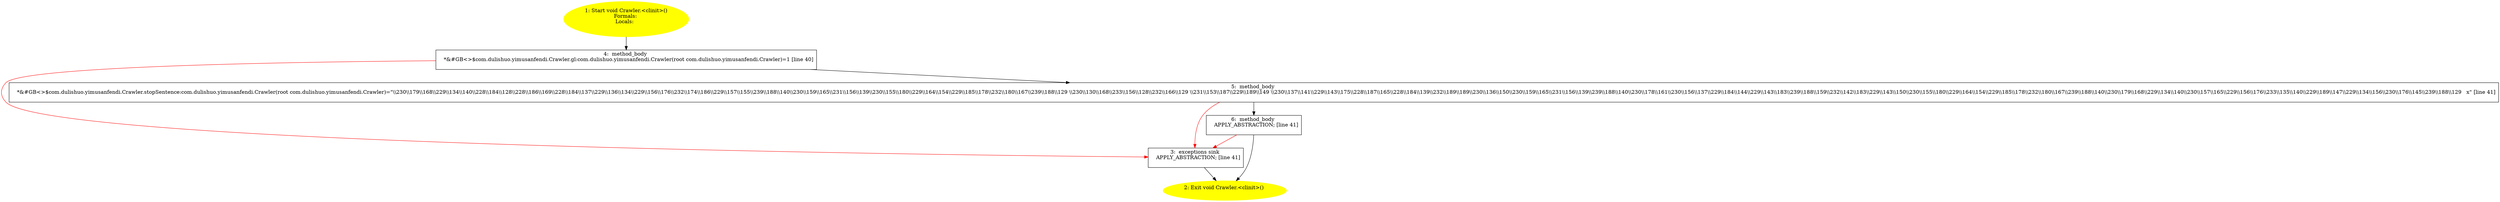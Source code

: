 /* @generated */
digraph cfg {
"com.dulishuo.yimusanfendi.Crawler.<clinit>():void.00a53249d8df3ea75f24107be364894d_1" [label="1: Start void Crawler.<clinit>()\nFormals: \nLocals:  \n  " color=yellow style=filled]
	

	 "com.dulishuo.yimusanfendi.Crawler.<clinit>():void.00a53249d8df3ea75f24107be364894d_1" -> "com.dulishuo.yimusanfendi.Crawler.<clinit>():void.00a53249d8df3ea75f24107be364894d_4" ;
"com.dulishuo.yimusanfendi.Crawler.<clinit>():void.00a53249d8df3ea75f24107be364894d_2" [label="2: Exit void Crawler.<clinit>() \n  " color=yellow style=filled]
	

"com.dulishuo.yimusanfendi.Crawler.<clinit>():void.00a53249d8df3ea75f24107be364894d_3" [label="3:  exceptions sink \n   APPLY_ABSTRACTION; [line 41]\n " shape="box"]
	

	 "com.dulishuo.yimusanfendi.Crawler.<clinit>():void.00a53249d8df3ea75f24107be364894d_3" -> "com.dulishuo.yimusanfendi.Crawler.<clinit>():void.00a53249d8df3ea75f24107be364894d_2" ;
"com.dulishuo.yimusanfendi.Crawler.<clinit>():void.00a53249d8df3ea75f24107be364894d_4" [label="4:  method_body \n   *&#GB<>$com.dulishuo.yimusanfendi.Crawler.gl:com.dulishuo.yimusanfendi.Crawler(root com.dulishuo.yimusanfendi.Crawler)=1 [line 40]\n " shape="box"]
	

	 "com.dulishuo.yimusanfendi.Crawler.<clinit>():void.00a53249d8df3ea75f24107be364894d_4" -> "com.dulishuo.yimusanfendi.Crawler.<clinit>():void.00a53249d8df3ea75f24107be364894d_5" ;
	 "com.dulishuo.yimusanfendi.Crawler.<clinit>():void.00a53249d8df3ea75f24107be364894d_4" -> "com.dulishuo.yimusanfendi.Crawler.<clinit>():void.00a53249d8df3ea75f24107be364894d_3" [color="red" ];
"com.dulishuo.yimusanfendi.Crawler.<clinit>():void.00a53249d8df3ea75f24107be364894d_5" [label="5:  method_body \n   *&#GB<>$com.dulishuo.yimusanfendi.Crawler.stopSentence:com.dulishuo.yimusanfendi.Crawler(root com.dulishuo.yimusanfendi.Crawler)=\"\\\\230\\\\179\\\\168\\\\229\\\\134\\\\140\\\\228\\\\184\\\\128\\\\228\\\\186\\\\169\\\\228\\\\184\\\\137\\\\229\\\\136\\\\134\\\\229\\\\156\\\\176\\\\232\\\\174\\\\186\\\\229\\\\157\\\\155\\\\239\\\\188\\\\140\\\\230\\\\159\\\\165\\\\231\\\\156\\\\139\\\\230\\\\155\\\\180\\\\229\\\\164\\\\154\\\\229\\\\185\\\\178\\\\232\\\\180\\\\167\\\\239\\\\188\\\\129 \\\\230\\\\130\\\\168\\\\233\\\\156\\\\128\\\\232\\\\166\\\\129 \\\\231\\\\153\\\\187\\\\229\\\\189\\\\149 \\\\230\\\\137\\\\141\\\\229\\\\143\\\\175\\\\228\\\\187\\\\165\\\\228\\\\184\\\\139\\\\232\\\\189\\\\189\\\\230\\\\136\\\\150\\\\230\\\\159\\\\165\\\\231\\\\156\\\\139\\\\239\\\\188\\\\140\\\\230\\\\178\\\\161\\\\230\\\\156\\\\137\\\\229\\\\184\\\\144\\\\229\\\\143\\\\183\\\\239\\\\188\\\\159\\\\232\\\\142\\\\183\\\\229\\\\143\\\\150\\\\230\\\\155\\\\180\\\\229\\\\164\\\\154\\\\229\\\\185\\\\178\\\\232\\\\180\\\\167\\\\239\\\\188\\\\140\\\\230\\\\179\\\\168\\\\229\\\\134\\\\140\\\\230\\\\157\\\\165\\\\229\\\\156\\\\176\\\\233\\\\135\\\\140\\\\229\\\\189\\\\147\\\\229\\\\134\\\\156\\\\230\\\\176\\\\145\\\\239\\\\188\\\\129   x\" [line 41]\n " shape="box"]
	

	 "com.dulishuo.yimusanfendi.Crawler.<clinit>():void.00a53249d8df3ea75f24107be364894d_5" -> "com.dulishuo.yimusanfendi.Crawler.<clinit>():void.00a53249d8df3ea75f24107be364894d_6" ;
	 "com.dulishuo.yimusanfendi.Crawler.<clinit>():void.00a53249d8df3ea75f24107be364894d_5" -> "com.dulishuo.yimusanfendi.Crawler.<clinit>():void.00a53249d8df3ea75f24107be364894d_3" [color="red" ];
"com.dulishuo.yimusanfendi.Crawler.<clinit>():void.00a53249d8df3ea75f24107be364894d_6" [label="6:  method_body \n   APPLY_ABSTRACTION; [line 41]\n " shape="box"]
	

	 "com.dulishuo.yimusanfendi.Crawler.<clinit>():void.00a53249d8df3ea75f24107be364894d_6" -> "com.dulishuo.yimusanfendi.Crawler.<clinit>():void.00a53249d8df3ea75f24107be364894d_2" ;
	 "com.dulishuo.yimusanfendi.Crawler.<clinit>():void.00a53249d8df3ea75f24107be364894d_6" -> "com.dulishuo.yimusanfendi.Crawler.<clinit>():void.00a53249d8df3ea75f24107be364894d_3" [color="red" ];
}
